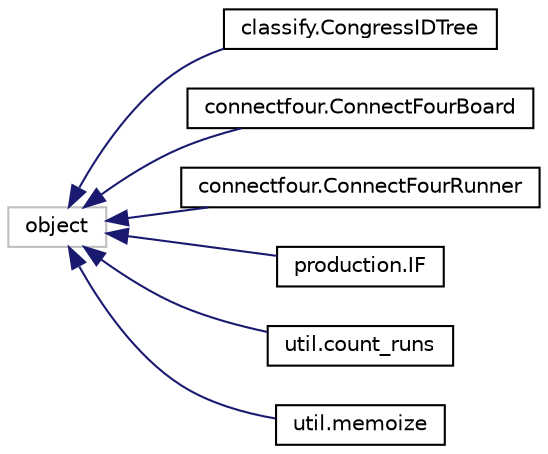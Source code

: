 digraph "Graphical Class Hierarchy"
{
  edge [fontname="Helvetica",fontsize="10",labelfontname="Helvetica",labelfontsize="10"];
  node [fontname="Helvetica",fontsize="10",shape=record];
  rankdir="LR";
  Node1 [label="object",height=0.2,width=0.4,color="grey75", fillcolor="white", style="filled"];
  Node1 -> Node2 [dir="back",color="midnightblue",fontsize="10",style="solid",fontname="Helvetica"];
  Node2 [label="classify.CongressIDTree",height=0.2,width=0.4,color="black", fillcolor="white", style="filled",URL="$classclassify_1_1_congress_i_d_tree.html"];
  Node1 -> Node3 [dir="back",color="midnightblue",fontsize="10",style="solid",fontname="Helvetica"];
  Node3 [label="connectfour.ConnectFourBoard",height=0.2,width=0.4,color="black", fillcolor="white", style="filled",URL="$classconnectfour_1_1_connect_four_board.html"];
  Node1 -> Node4 [dir="back",color="midnightblue",fontsize="10",style="solid",fontname="Helvetica"];
  Node4 [label="connectfour.ConnectFourRunner",height=0.2,width=0.4,color="black", fillcolor="white", style="filled",URL="$classconnectfour_1_1_connect_four_runner.html"];
  Node1 -> Node5 [dir="back",color="midnightblue",fontsize="10",style="solid",fontname="Helvetica"];
  Node5 [label="production.IF",height=0.2,width=0.4,color="black", fillcolor="white", style="filled",URL="$classproduction_1_1_i_f.html"];
  Node1 -> Node6 [dir="back",color="midnightblue",fontsize="10",style="solid",fontname="Helvetica"];
  Node6 [label="util.count_runs",height=0.2,width=0.4,color="black", fillcolor="white", style="filled",URL="$classutil_1_1count__runs.html"];
  Node1 -> Node7 [dir="back",color="midnightblue",fontsize="10",style="solid",fontname="Helvetica"];
  Node7 [label="util.memoize",height=0.2,width=0.4,color="black", fillcolor="white", style="filled",URL="$classutil_1_1memoize.html"];
}
